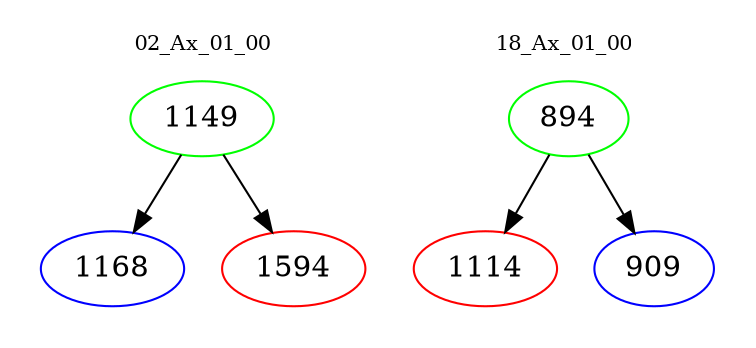 digraph{
subgraph cluster_0 {
color = white
label = "02_Ax_01_00";
fontsize=10;
T0_1149 [label="1149", color="green"]
T0_1149 -> T0_1168 [color="black"]
T0_1168 [label="1168", color="blue"]
T0_1149 -> T0_1594 [color="black"]
T0_1594 [label="1594", color="red"]
}
subgraph cluster_1 {
color = white
label = "18_Ax_01_00";
fontsize=10;
T1_894 [label="894", color="green"]
T1_894 -> T1_1114 [color="black"]
T1_1114 [label="1114", color="red"]
T1_894 -> T1_909 [color="black"]
T1_909 [label="909", color="blue"]
}
}
